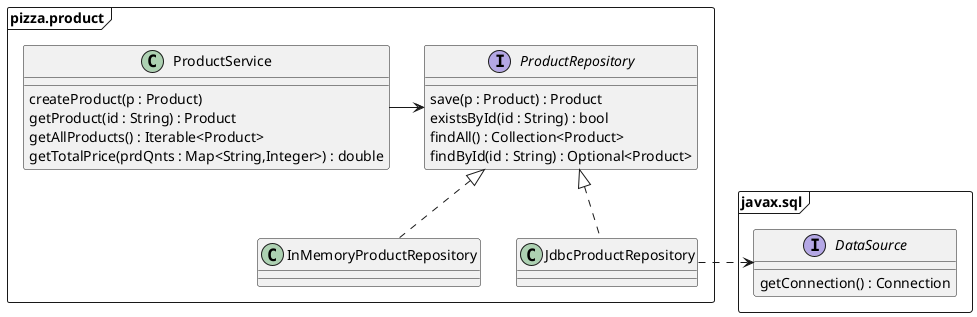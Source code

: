 @startuml
'https://plantuml.com/class-diagram
set namespaceSeparator ::

package "javax.sql" <<Frame>> {
    interface DataSource {
        getConnection() : Connection
    }
}

package "pizza.product" <<Frame>> {

    class ProductService {
        createProduct(p : Product)
        getProduct(id : String) : Product
        getAllProducts() : Iterable<Product>
        getTotalPrice(prdQnts : Map<String,Integer>) : double
    }

    interface ProductRepository {
        save(p : Product) : Product
        existsById(id : String) : bool
        findAll() : Collection<Product>
        findById(id : String) : Optional<Product>
    }

    class JdbcProductRepository implements ProductRepository {
    }
    class InMemoryProductRepository implements ProductRepository {
    }

    ProductService -right-> ProductRepository
    InMemoryProductRepository -[hidden]> JdbcProductRepository
    JdbcProductRepository .-right-> DataSource
}

@enduml